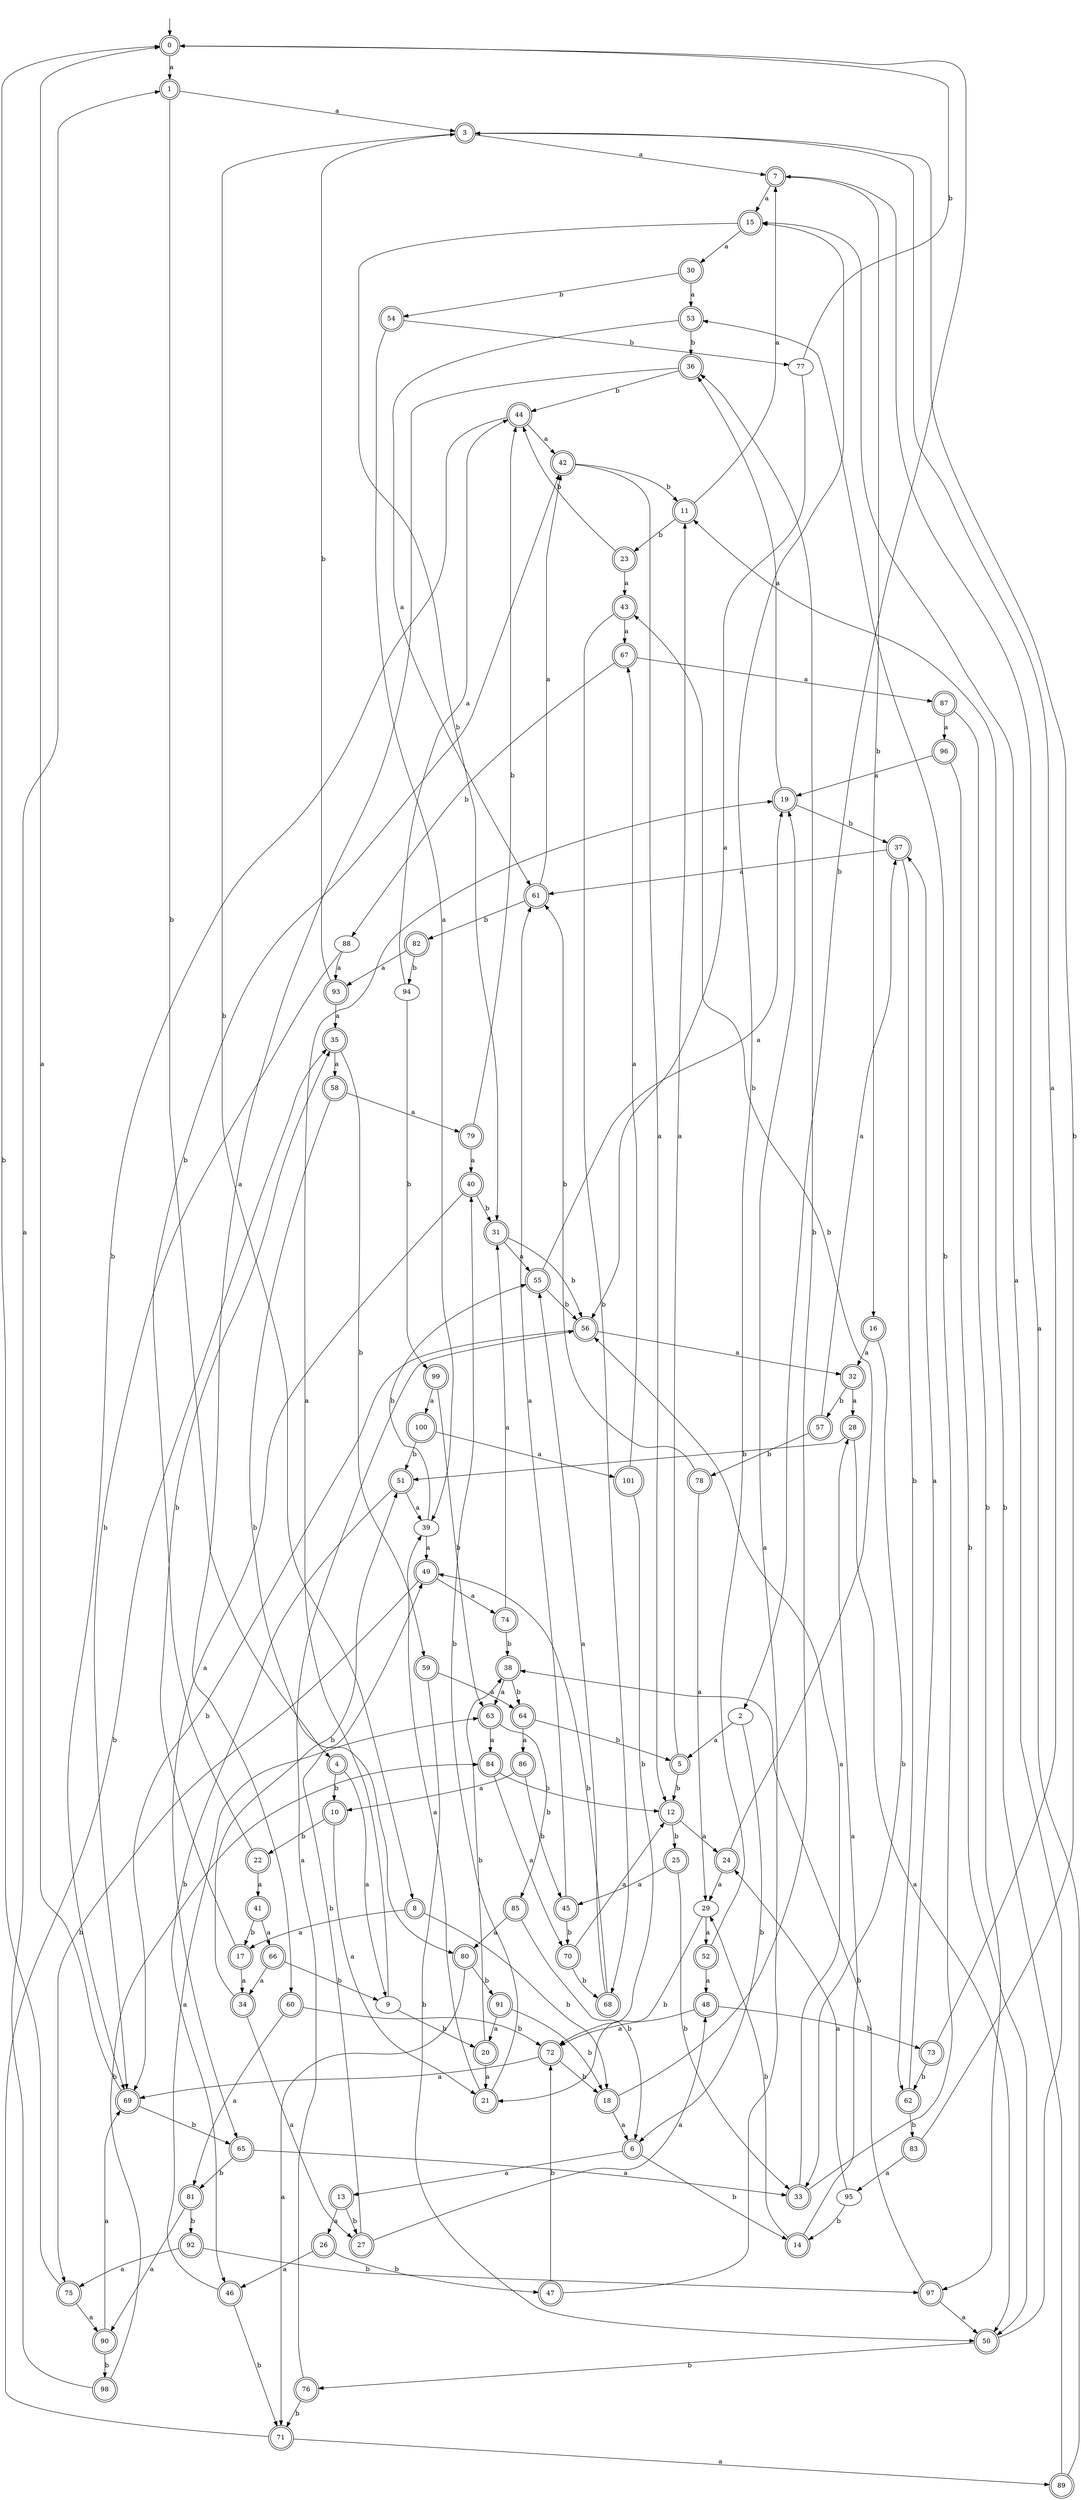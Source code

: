 digraph RandomDFA {
  __start0 [label="", shape=none];
  __start0 -> 0 [label=""];
  0 [shape=circle] [shape=doublecircle]
  0 -> 1 [label="a"]
  0 -> 2 [label="b"]
  1 [shape=doublecircle]
  1 -> 3 [label="a"]
  1 -> 4 [label="b"]
  2
  2 -> 5 [label="a"]
  2 -> 6 [label="b"]
  3 [shape=doublecircle]
  3 -> 7 [label="a"]
  3 -> 8 [label="b"]
  4 [shape=doublecircle]
  4 -> 9 [label="a"]
  4 -> 10 [label="b"]
  5 [shape=doublecircle]
  5 -> 11 [label="a"]
  5 -> 12 [label="b"]
  6 [shape=doublecircle]
  6 -> 13 [label="a"]
  6 -> 14 [label="b"]
  7 [shape=doublecircle]
  7 -> 15 [label="a"]
  7 -> 16 [label="b"]
  8 [shape=doublecircle]
  8 -> 17 [label="a"]
  8 -> 18 [label="b"]
  9
  9 -> 19 [label="a"]
  9 -> 20 [label="b"]
  10 [shape=doublecircle]
  10 -> 21 [label="a"]
  10 -> 22 [label="b"]
  11 [shape=doublecircle]
  11 -> 7 [label="a"]
  11 -> 23 [label="b"]
  12 [shape=doublecircle]
  12 -> 24 [label="a"]
  12 -> 25 [label="b"]
  13 [shape=doublecircle]
  13 -> 26 [label="a"]
  13 -> 27 [label="b"]
  14 [shape=doublecircle]
  14 -> 28 [label="a"]
  14 -> 29 [label="b"]
  15 [shape=doublecircle]
  15 -> 30 [label="a"]
  15 -> 31 [label="b"]
  16 [shape=doublecircle]
  16 -> 32 [label="a"]
  16 -> 33 [label="b"]
  17 [shape=doublecircle]
  17 -> 34 [label="a"]
  17 -> 35 [label="b"]
  18 [shape=doublecircle]
  18 -> 6 [label="a"]
  18 -> 36 [label="b"]
  19 [shape=doublecircle]
  19 -> 36 [label="a"]
  19 -> 37 [label="b"]
  20 [shape=doublecircle]
  20 -> 21 [label="a"]
  20 -> 38 [label="b"]
  21 [shape=doublecircle]
  21 -> 39 [label="a"]
  21 -> 40 [label="b"]
  22 [shape=doublecircle]
  22 -> 41 [label="a"]
  22 -> 42 [label="b"]
  23 [shape=doublecircle]
  23 -> 43 [label="a"]
  23 -> 44 [label="b"]
  24 [shape=doublecircle]
  24 -> 29 [label="a"]
  24 -> 43 [label="b"]
  25 [shape=doublecircle]
  25 -> 45 [label="a"]
  25 -> 33 [label="b"]
  26 [shape=doublecircle]
  26 -> 46 [label="a"]
  26 -> 47 [label="b"]
  27 [shape=doublecircle]
  27 -> 48 [label="a"]
  27 -> 49 [label="b"]
  28 [shape=doublecircle]
  28 -> 50 [label="a"]
  28 -> 51 [label="b"]
  29
  29 -> 52 [label="a"]
  29 -> 21 [label="b"]
  30 [shape=doublecircle]
  30 -> 53 [label="a"]
  30 -> 54 [label="b"]
  31 [shape=doublecircle]
  31 -> 55 [label="a"]
  31 -> 56 [label="b"]
  32 [shape=doublecircle]
  32 -> 28 [label="a"]
  32 -> 57 [label="b"]
  33 [shape=doublecircle]
  33 -> 56 [label="a"]
  33 -> 53 [label="b"]
  34 [shape=doublecircle]
  34 -> 27 [label="a"]
  34 -> 51 [label="b"]
  35 [shape=doublecircle]
  35 -> 58 [label="a"]
  35 -> 59 [label="b"]
  36 [shape=doublecircle]
  36 -> 60 [label="a"]
  36 -> 44 [label="b"]
  37 [shape=doublecircle]
  37 -> 61 [label="a"]
  37 -> 62 [label="b"]
  38 [shape=doublecircle]
  38 -> 63 [label="a"]
  38 -> 64 [label="b"]
  39
  39 -> 49 [label="a"]
  39 -> 55 [label="b"]
  40 [shape=doublecircle]
  40 -> 65 [label="a"]
  40 -> 31 [label="b"]
  41 [shape=doublecircle]
  41 -> 66 [label="a"]
  41 -> 17 [label="b"]
  42 [shape=doublecircle]
  42 -> 12 [label="a"]
  42 -> 11 [label="b"]
  43 [shape=doublecircle]
  43 -> 67 [label="a"]
  43 -> 68 [label="b"]
  44 [shape=doublecircle]
  44 -> 42 [label="a"]
  44 -> 69 [label="b"]
  45 [shape=doublecircle]
  45 -> 61 [label="a"]
  45 -> 70 [label="b"]
  46 [shape=doublecircle]
  46 -> 63 [label="a"]
  46 -> 71 [label="b"]
  47 [shape=doublecircle]
  47 -> 19 [label="a"]
  47 -> 72 [label="b"]
  48 [shape=doublecircle]
  48 -> 72 [label="a"]
  48 -> 73 [label="b"]
  49 [shape=doublecircle]
  49 -> 74 [label="a"]
  49 -> 75 [label="b"]
  50 [shape=doublecircle]
  50 -> 15 [label="a"]
  50 -> 76 [label="b"]
  51 [shape=doublecircle]
  51 -> 39 [label="a"]
  51 -> 46 [label="b"]
  52 [shape=doublecircle]
  52 -> 48 [label="a"]
  52 -> 15 [label="b"]
  53 [shape=doublecircle]
  53 -> 61 [label="a"]
  53 -> 36 [label="b"]
  54 [shape=doublecircle]
  54 -> 39 [label="a"]
  54 -> 77 [label="b"]
  55 [shape=doublecircle]
  55 -> 19 [label="a"]
  55 -> 56 [label="b"]
  56 [shape=doublecircle]
  56 -> 32 [label="a"]
  56 -> 69 [label="b"]
  57 [shape=doublecircle]
  57 -> 37 [label="a"]
  57 -> 78 [label="b"]
  58 [shape=doublecircle]
  58 -> 79 [label="a"]
  58 -> 80 [label="b"]
  59 [shape=doublecircle]
  59 -> 64 [label="a"]
  59 -> 50 [label="b"]
  60 [shape=doublecircle]
  60 -> 81 [label="a"]
  60 -> 72 [label="b"]
  61 [shape=doublecircle]
  61 -> 42 [label="a"]
  61 -> 82 [label="b"]
  62 [shape=doublecircle]
  62 -> 37 [label="a"]
  62 -> 83 [label="b"]
  63 [shape=doublecircle]
  63 -> 84 [label="a"]
  63 -> 85 [label="b"]
  64 [shape=doublecircle]
  64 -> 86 [label="a"]
  64 -> 5 [label="b"]
  65 [shape=doublecircle]
  65 -> 33 [label="a"]
  65 -> 81 [label="b"]
  66 [shape=doublecircle]
  66 -> 34 [label="a"]
  66 -> 9 [label="b"]
  67 [shape=doublecircle]
  67 -> 87 [label="a"]
  67 -> 88 [label="b"]
  68 [shape=doublecircle]
  68 -> 55 [label="a"]
  68 -> 49 [label="b"]
  69 [shape=doublecircle]
  69 -> 0 [label="a"]
  69 -> 65 [label="b"]
  70 [shape=doublecircle]
  70 -> 12 [label="a"]
  70 -> 68 [label="b"]
  71 [shape=doublecircle]
  71 -> 89 [label="a"]
  71 -> 35 [label="b"]
  72 [shape=doublecircle]
  72 -> 69 [label="a"]
  72 -> 18 [label="b"]
  73 [shape=doublecircle]
  73 -> 3 [label="a"]
  73 -> 62 [label="b"]
  74 [shape=doublecircle]
  74 -> 31 [label="a"]
  74 -> 38 [label="b"]
  75 [shape=doublecircle]
  75 -> 90 [label="a"]
  75 -> 0 [label="b"]
  76 [shape=doublecircle]
  76 -> 56 [label="a"]
  76 -> 71 [label="b"]
  77
  77 -> 56 [label="a"]
  77 -> 0 [label="b"]
  78 [shape=doublecircle]
  78 -> 29 [label="a"]
  78 -> 61 [label="b"]
  79 [shape=doublecircle]
  79 -> 40 [label="a"]
  79 -> 44 [label="b"]
  80 [shape=doublecircle]
  80 -> 71 [label="a"]
  80 -> 91 [label="b"]
  81 [shape=doublecircle]
  81 -> 90 [label="a"]
  81 -> 92 [label="b"]
  82 [shape=doublecircle]
  82 -> 93 [label="a"]
  82 -> 94 [label="b"]
  83 [shape=doublecircle]
  83 -> 95 [label="a"]
  83 -> 3 [label="b"]
  84 [shape=doublecircle]
  84 -> 70 [label="a"]
  84 -> 12 [label="b"]
  85 [shape=doublecircle]
  85 -> 80 [label="a"]
  85 -> 6 [label="b"]
  86 [shape=doublecircle]
  86 -> 10 [label="a"]
  86 -> 45 [label="b"]
  87 [shape=doublecircle]
  87 -> 96 [label="a"]
  87 -> 97 [label="b"]
  88
  88 -> 93 [label="a"]
  88 -> 69 [label="b"]
  89 [shape=doublecircle]
  89 -> 7 [label="a"]
  89 -> 11 [label="b"]
  90 [shape=doublecircle]
  90 -> 69 [label="a"]
  90 -> 98 [label="b"]
  91 [shape=doublecircle]
  91 -> 20 [label="a"]
  91 -> 18 [label="b"]
  92 [shape=doublecircle]
  92 -> 75 [label="a"]
  92 -> 97 [label="b"]
  93 [shape=doublecircle]
  93 -> 35 [label="a"]
  93 -> 3 [label="b"]
  94
  94 -> 44 [label="a"]
  94 -> 99 [label="b"]
  95
  95 -> 24 [label="a"]
  95 -> 14 [label="b"]
  96 [shape=doublecircle]
  96 -> 19 [label="a"]
  96 -> 50 [label="b"]
  97 [shape=doublecircle]
  97 -> 50 [label="a"]
  97 -> 38 [label="b"]
  98 [shape=doublecircle]
  98 -> 1 [label="a"]
  98 -> 84 [label="b"]
  99 [shape=doublecircle]
  99 -> 100 [label="a"]
  99 -> 63 [label="b"]
  100 [shape=doublecircle]
  100 -> 101 [label="a"]
  100 -> 51 [label="b"]
  101 [shape=doublecircle]
  101 -> 67 [label="a"]
  101 -> 72 [label="b"]
}
